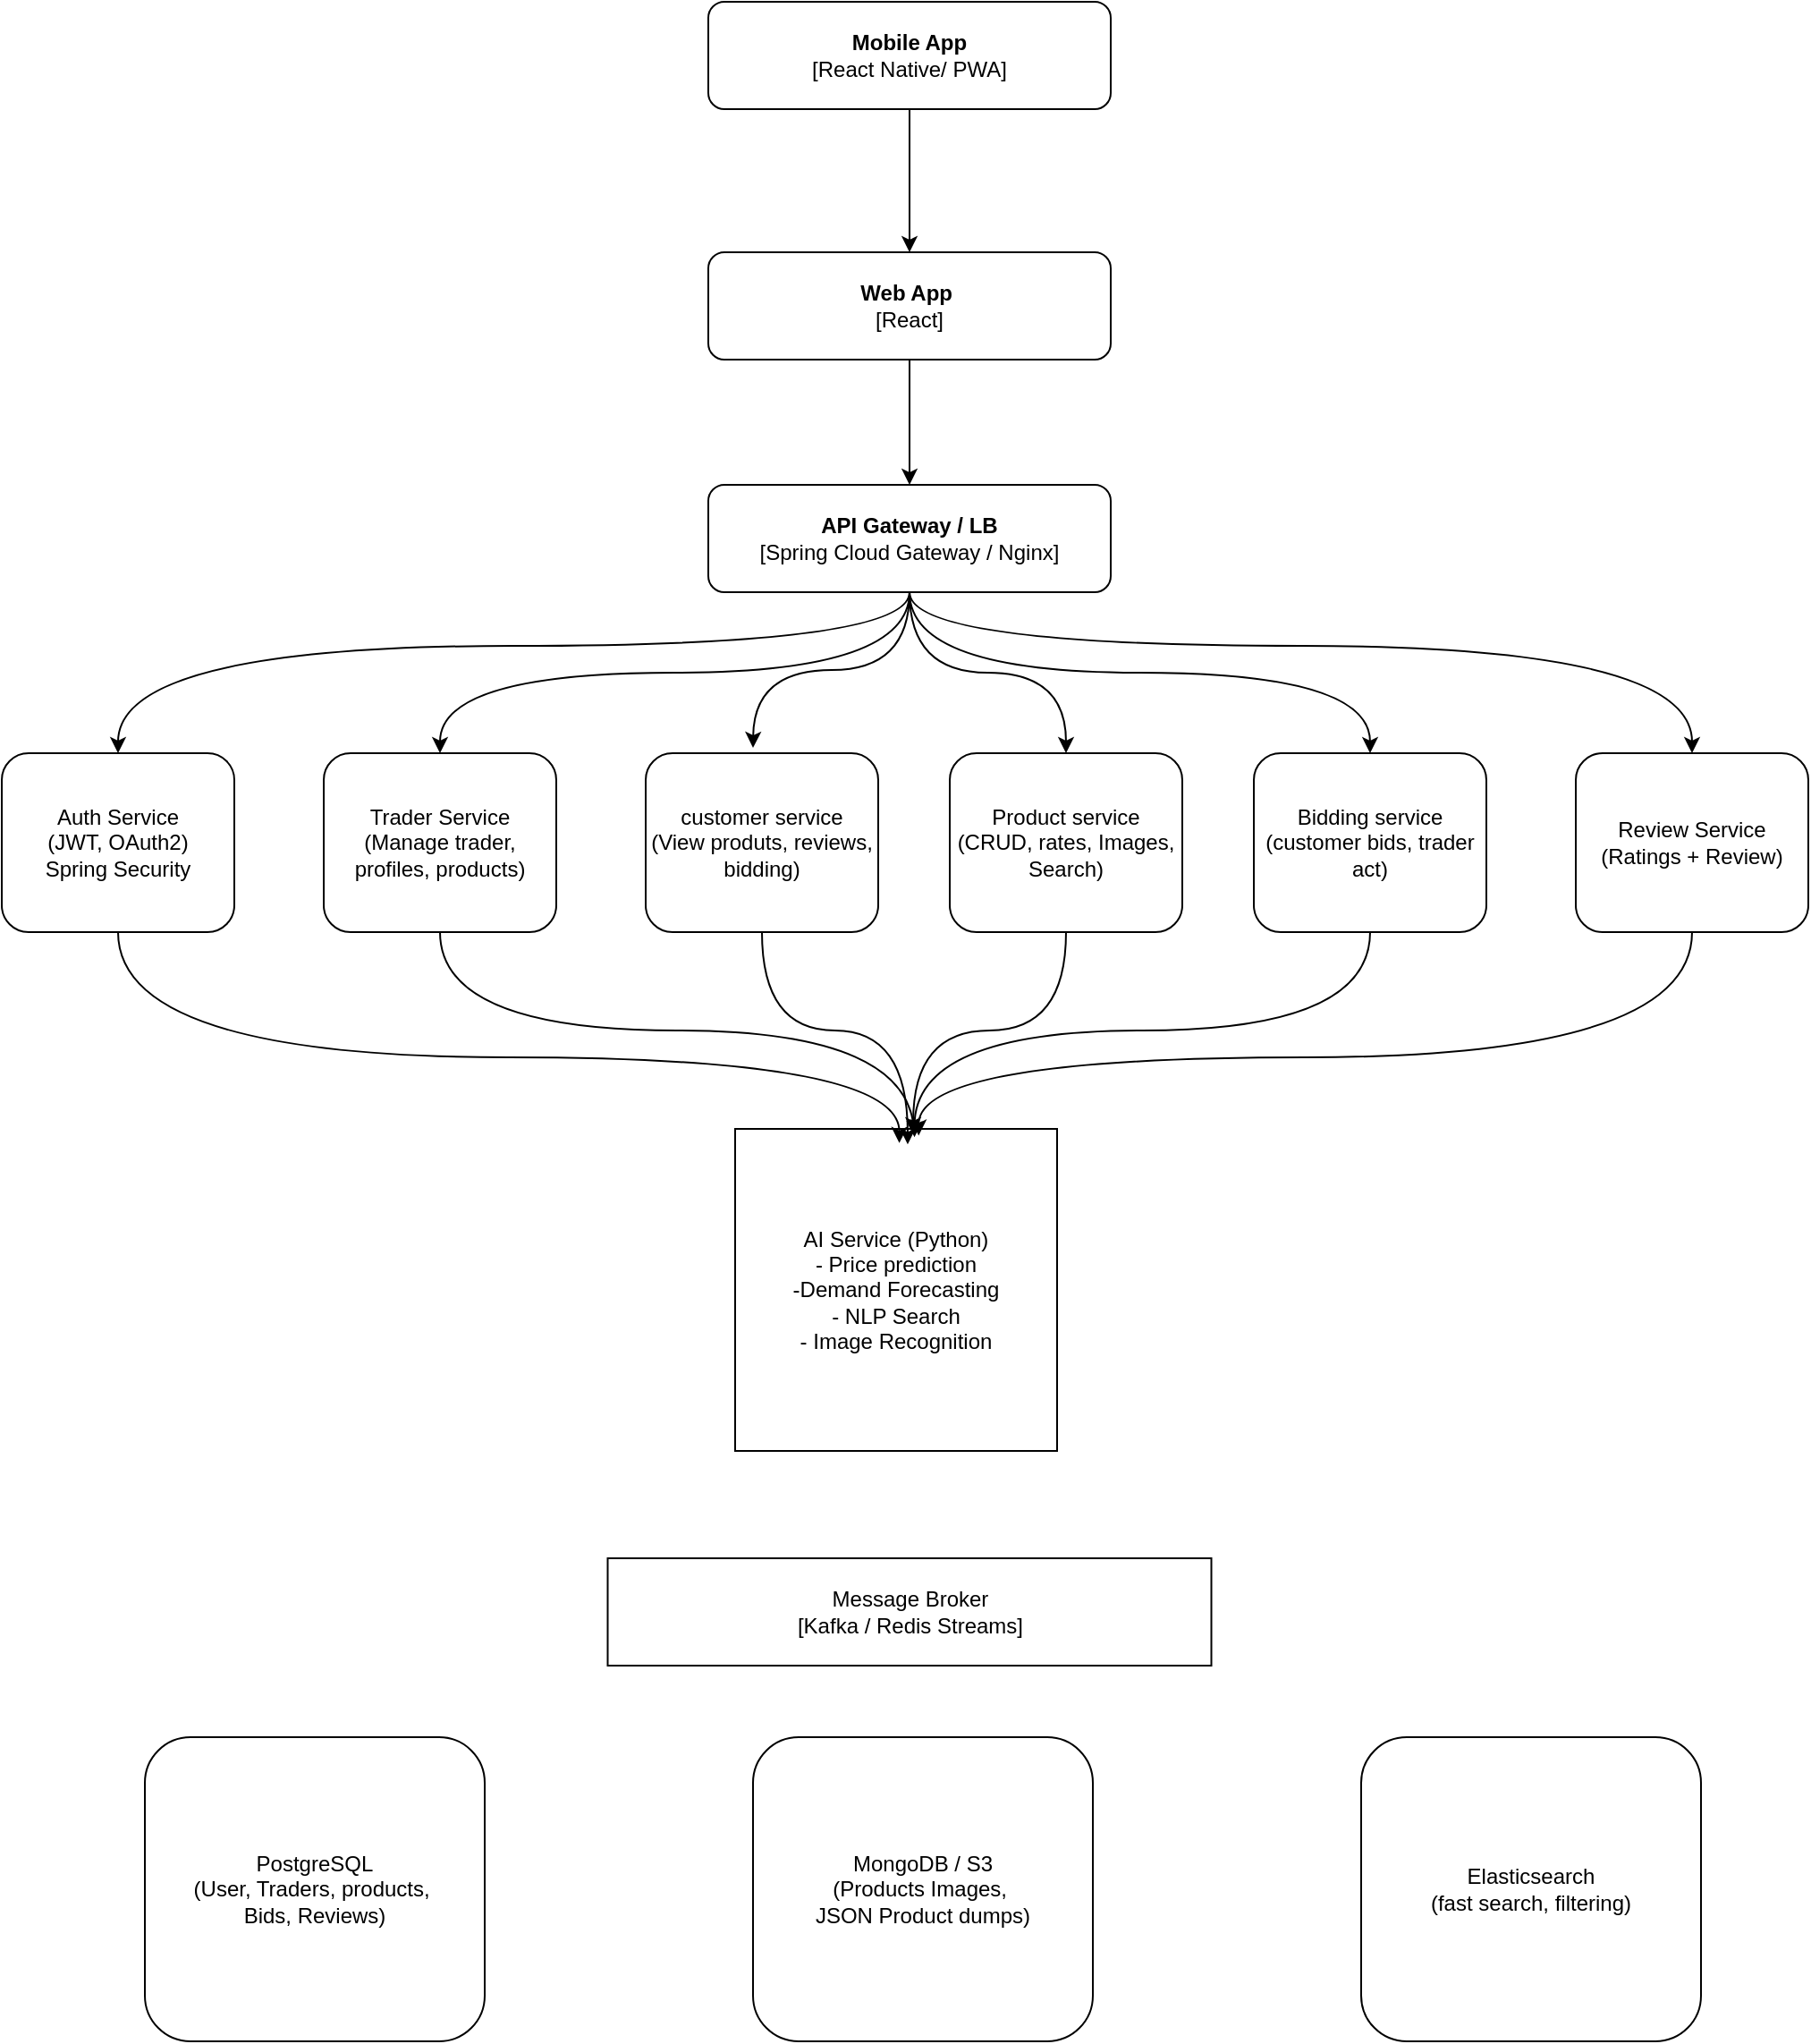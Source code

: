 <mxfile version="26.2.14">
  <diagram name="Page-1" id="_6BCP8Dyv_KKru1QpgN7">
    <mxGraphModel dx="1206" dy="585" grid="1" gridSize="10" guides="1" tooltips="1" connect="1" arrows="1" fold="1" page="1" pageScale="1" pageWidth="850" pageHeight="1100" math="0" shadow="0">
      <root>
        <mxCell id="0" />
        <mxCell id="1" parent="0" />
        <mxCell id="rvpNmksOx_zrZkHSanGy-7" value="" style="edgeStyle=orthogonalEdgeStyle;rounded=0;orthogonalLoop=1;jettySize=auto;html=1;" edge="1" parent="1" source="rvpNmksOx_zrZkHSanGy-1" target="rvpNmksOx_zrZkHSanGy-4">
          <mxGeometry relative="1" as="geometry" />
        </mxCell>
        <mxCell id="rvpNmksOx_zrZkHSanGy-1" value="&lt;b&gt;Mobile App&lt;/b&gt;&lt;div&gt;[React Native/ PWA]&lt;/div&gt;" style="rounded=1;whiteSpace=wrap;html=1;" vertex="1" parent="1">
          <mxGeometry x="445" y="20" width="225" height="60" as="geometry" />
        </mxCell>
        <mxCell id="rvpNmksOx_zrZkHSanGy-8" value="" style="edgeStyle=orthogonalEdgeStyle;rounded=0;orthogonalLoop=1;jettySize=auto;html=1;" edge="1" parent="1" source="rvpNmksOx_zrZkHSanGy-4" target="rvpNmksOx_zrZkHSanGy-5">
          <mxGeometry relative="1" as="geometry" />
        </mxCell>
        <mxCell id="rvpNmksOx_zrZkHSanGy-4" value="&lt;b&gt;Web App&lt;/b&gt;&amp;nbsp;&lt;div&gt;[React]&lt;/div&gt;" style="rounded=1;whiteSpace=wrap;html=1;" vertex="1" parent="1">
          <mxGeometry x="445" y="160" width="225" height="60" as="geometry" />
        </mxCell>
        <mxCell id="rvpNmksOx_zrZkHSanGy-36" style="edgeStyle=orthogonalEdgeStyle;curved=1;rounded=0;orthogonalLoop=1;jettySize=auto;html=1;exitX=0.5;exitY=1;exitDx=0;exitDy=0;entryX=0.5;entryY=0;entryDx=0;entryDy=0;" edge="1" parent="1" source="rvpNmksOx_zrZkHSanGy-5" target="rvpNmksOx_zrZkHSanGy-10">
          <mxGeometry relative="1" as="geometry" />
        </mxCell>
        <mxCell id="rvpNmksOx_zrZkHSanGy-38" style="edgeStyle=orthogonalEdgeStyle;curved=1;rounded=0;orthogonalLoop=1;jettySize=auto;html=1;entryX=0.5;entryY=0;entryDx=0;entryDy=0;" edge="1" parent="1" source="rvpNmksOx_zrZkHSanGy-5" target="rvpNmksOx_zrZkHSanGy-12">
          <mxGeometry relative="1" as="geometry" />
        </mxCell>
        <mxCell id="rvpNmksOx_zrZkHSanGy-39" style="edgeStyle=orthogonalEdgeStyle;curved=1;rounded=0;orthogonalLoop=1;jettySize=auto;html=1;entryX=0.5;entryY=0;entryDx=0;entryDy=0;exitX=0.5;exitY=1;exitDx=0;exitDy=0;" edge="1" parent="1" source="rvpNmksOx_zrZkHSanGy-5" target="rvpNmksOx_zrZkHSanGy-9">
          <mxGeometry relative="1" as="geometry">
            <Array as="points">
              <mxPoint x="558" y="380" />
              <mxPoint x="115" y="380" />
            </Array>
          </mxGeometry>
        </mxCell>
        <mxCell id="rvpNmksOx_zrZkHSanGy-40" style="edgeStyle=orthogonalEdgeStyle;curved=1;rounded=0;orthogonalLoop=1;jettySize=auto;html=1;entryX=0.5;entryY=0;entryDx=0;entryDy=0;exitX=0.5;exitY=1;exitDx=0;exitDy=0;" edge="1" parent="1" source="rvpNmksOx_zrZkHSanGy-5" target="rvpNmksOx_zrZkHSanGy-14">
          <mxGeometry relative="1" as="geometry" />
        </mxCell>
        <mxCell id="rvpNmksOx_zrZkHSanGy-41" style="edgeStyle=orthogonalEdgeStyle;curved=1;rounded=0;orthogonalLoop=1;jettySize=auto;html=1;entryX=0.5;entryY=0;entryDx=0;entryDy=0;exitX=0.5;exitY=1;exitDx=0;exitDy=0;" edge="1" parent="1" source="rvpNmksOx_zrZkHSanGy-5" target="rvpNmksOx_zrZkHSanGy-15">
          <mxGeometry relative="1" as="geometry">
            <Array as="points">
              <mxPoint x="558" y="380" />
              <mxPoint x="995" y="380" />
            </Array>
          </mxGeometry>
        </mxCell>
        <mxCell id="rvpNmksOx_zrZkHSanGy-5" value="&lt;b&gt;API Gateway / LB&lt;/b&gt;&lt;div&gt;[Spring Cloud Gateway / Nginx]&lt;/div&gt;" style="rounded=1;whiteSpace=wrap;html=1;" vertex="1" parent="1">
          <mxGeometry x="445" y="290" width="225" height="60" as="geometry" />
        </mxCell>
        <mxCell id="rvpNmksOx_zrZkHSanGy-9" value="Auth Service&lt;div&gt;(JWT, OAuth2)&lt;/div&gt;&lt;div&gt;Spring Security&lt;/div&gt;" style="rounded=1;whiteSpace=wrap;html=1;" vertex="1" parent="1">
          <mxGeometry x="50" y="440" width="130" height="100" as="geometry" />
        </mxCell>
        <mxCell id="rvpNmksOx_zrZkHSanGy-44" style="edgeStyle=orthogonalEdgeStyle;curved=1;rounded=0;orthogonalLoop=1;jettySize=auto;html=1;exitX=0.5;exitY=1;exitDx=0;exitDy=0;entryX=0.556;entryY=0.056;entryDx=0;entryDy=0;entryPerimeter=0;" edge="1" parent="1" source="rvpNmksOx_zrZkHSanGy-10" target="rvpNmksOx_zrZkHSanGy-42">
          <mxGeometry relative="1" as="geometry">
            <mxPoint x="550" y="650" as="targetPoint" />
          </mxGeometry>
        </mxCell>
        <mxCell id="rvpNmksOx_zrZkHSanGy-10" value="Trader Service&lt;div&gt;(Manage trader, profiles, products)&lt;/div&gt;" style="rounded=1;whiteSpace=wrap;html=1;" vertex="1" parent="1">
          <mxGeometry x="230" y="440" width="130" height="100" as="geometry" />
        </mxCell>
        <mxCell id="rvpNmksOx_zrZkHSanGy-11" value="customer service&lt;div&gt;(View produts, reviews, bidding)&lt;/div&gt;" style="rounded=1;whiteSpace=wrap;html=1;" vertex="1" parent="1">
          <mxGeometry x="410" y="440" width="130" height="100" as="geometry" />
        </mxCell>
        <mxCell id="rvpNmksOx_zrZkHSanGy-12" value="Product service&lt;div&gt;(CRUD, rates, Images, Search)&lt;/div&gt;" style="rounded=1;whiteSpace=wrap;html=1;" vertex="1" parent="1">
          <mxGeometry x="580" y="440" width="130" height="100" as="geometry" />
        </mxCell>
        <mxCell id="rvpNmksOx_zrZkHSanGy-14" value="Bidding service&lt;div&gt;(customer bids, trader act)&lt;/div&gt;" style="rounded=1;whiteSpace=wrap;html=1;" vertex="1" parent="1">
          <mxGeometry x="750" y="440" width="130" height="100" as="geometry" />
        </mxCell>
        <mxCell id="rvpNmksOx_zrZkHSanGy-15" value="Review Service&lt;div&gt;(Ratings + Review)&lt;/div&gt;" style="rounded=1;whiteSpace=wrap;html=1;" vertex="1" parent="1">
          <mxGeometry x="930" y="440" width="130" height="100" as="geometry" />
        </mxCell>
        <mxCell id="rvpNmksOx_zrZkHSanGy-37" style="edgeStyle=orthogonalEdgeStyle;curved=1;rounded=0;orthogonalLoop=1;jettySize=auto;html=1;" edge="1" parent="1" source="rvpNmksOx_zrZkHSanGy-5">
          <mxGeometry relative="1" as="geometry">
            <mxPoint x="470" y="437" as="targetPoint" />
          </mxGeometry>
        </mxCell>
        <mxCell id="rvpNmksOx_zrZkHSanGy-42" value="AI Service (Python)&lt;div&gt;- Price prediction&lt;/div&gt;&lt;div&gt;-Demand Forecasting&lt;/div&gt;&lt;div&gt;- NLP Search&lt;/div&gt;&lt;div&gt;- Image Recognition&lt;/div&gt;" style="whiteSpace=wrap;html=1;aspect=fixed;" vertex="1" parent="1">
          <mxGeometry x="460" y="650" width="180" height="180" as="geometry" />
        </mxCell>
        <mxCell id="rvpNmksOx_zrZkHSanGy-43" style="edgeStyle=orthogonalEdgeStyle;curved=1;rounded=0;orthogonalLoop=1;jettySize=auto;html=1;entryX=0.51;entryY=0.044;entryDx=0;entryDy=0;entryPerimeter=0;exitX=0.5;exitY=1;exitDx=0;exitDy=0;" edge="1" parent="1" source="rvpNmksOx_zrZkHSanGy-9" target="rvpNmksOx_zrZkHSanGy-42">
          <mxGeometry relative="1" as="geometry">
            <Array as="points">
              <mxPoint x="115" y="610" />
              <mxPoint x="552" y="610" />
            </Array>
          </mxGeometry>
        </mxCell>
        <mxCell id="rvpNmksOx_zrZkHSanGy-45" style="edgeStyle=orthogonalEdgeStyle;curved=1;rounded=0;orthogonalLoop=1;jettySize=auto;html=1;entryX=0.536;entryY=0.048;entryDx=0;entryDy=0;entryPerimeter=0;" edge="1" parent="1" source="rvpNmksOx_zrZkHSanGy-11" target="rvpNmksOx_zrZkHSanGy-42">
          <mxGeometry relative="1" as="geometry" />
        </mxCell>
        <mxCell id="rvpNmksOx_zrZkHSanGy-46" style="edgeStyle=orthogonalEdgeStyle;curved=1;rounded=0;orthogonalLoop=1;jettySize=auto;html=1;entryX=0.553;entryY=0.014;entryDx=0;entryDy=0;entryPerimeter=0;" edge="1" parent="1" source="rvpNmksOx_zrZkHSanGy-12" target="rvpNmksOx_zrZkHSanGy-42">
          <mxGeometry relative="1" as="geometry" />
        </mxCell>
        <mxCell id="rvpNmksOx_zrZkHSanGy-49" style="edgeStyle=orthogonalEdgeStyle;curved=1;rounded=0;orthogonalLoop=1;jettySize=auto;html=1;entryX=0.557;entryY=0.026;entryDx=0;entryDy=0;entryPerimeter=0;exitX=0.5;exitY=1;exitDx=0;exitDy=0;" edge="1" parent="1" source="rvpNmksOx_zrZkHSanGy-14" target="rvpNmksOx_zrZkHSanGy-42">
          <mxGeometry relative="1" as="geometry" />
        </mxCell>
        <mxCell id="rvpNmksOx_zrZkHSanGy-50" style="edgeStyle=orthogonalEdgeStyle;curved=1;rounded=0;orthogonalLoop=1;jettySize=auto;html=1;entryX=0.57;entryY=0.021;entryDx=0;entryDy=0;entryPerimeter=0;exitX=0.5;exitY=1;exitDx=0;exitDy=0;" edge="1" parent="1" source="rvpNmksOx_zrZkHSanGy-15" target="rvpNmksOx_zrZkHSanGy-42">
          <mxGeometry relative="1" as="geometry">
            <Array as="points">
              <mxPoint x="995" y="610" />
              <mxPoint x="563" y="610" />
            </Array>
          </mxGeometry>
        </mxCell>
        <mxCell id="rvpNmksOx_zrZkHSanGy-52" style="edgeStyle=orthogonalEdgeStyle;curved=1;rounded=0;orthogonalLoop=1;jettySize=auto;html=1;exitX=0.5;exitY=1;exitDx=0;exitDy=0;" edge="1" parent="1" source="rvpNmksOx_zrZkHSanGy-42" target="rvpNmksOx_zrZkHSanGy-42">
          <mxGeometry relative="1" as="geometry" />
        </mxCell>
        <mxCell id="rvpNmksOx_zrZkHSanGy-53" value="Message Broker&lt;div&gt;[Kafka / Redis Streams]&lt;/div&gt;" style="rounded=0;whiteSpace=wrap;html=1;" vertex="1" parent="1">
          <mxGeometry x="388.75" y="890" width="337.5" height="60" as="geometry" />
        </mxCell>
        <mxCell id="rvpNmksOx_zrZkHSanGy-54" value="PostgreSQL&lt;div&gt;(User, Traders, products,&amp;nbsp;&lt;/div&gt;&lt;div&gt;Bids, Reviews)&lt;/div&gt;" style="rounded=1;whiteSpace=wrap;html=1;" vertex="1" parent="1">
          <mxGeometry x="130" y="990" width="190" height="170" as="geometry" />
        </mxCell>
        <mxCell id="rvpNmksOx_zrZkHSanGy-55" value="MongoDB / S3&lt;div&gt;(Products Images,&amp;nbsp;&lt;/div&gt;&lt;div&gt;JSON Product dumps)&lt;/div&gt;" style="rounded=1;whiteSpace=wrap;html=1;" vertex="1" parent="1">
          <mxGeometry x="470" y="990" width="190" height="170" as="geometry" />
        </mxCell>
        <mxCell id="rvpNmksOx_zrZkHSanGy-56" value="Elasticsearch&lt;div&gt;(fast search, filtering)&lt;/div&gt;" style="rounded=1;whiteSpace=wrap;html=1;" vertex="1" parent="1">
          <mxGeometry x="810" y="990" width="190" height="170" as="geometry" />
        </mxCell>
      </root>
    </mxGraphModel>
  </diagram>
</mxfile>
